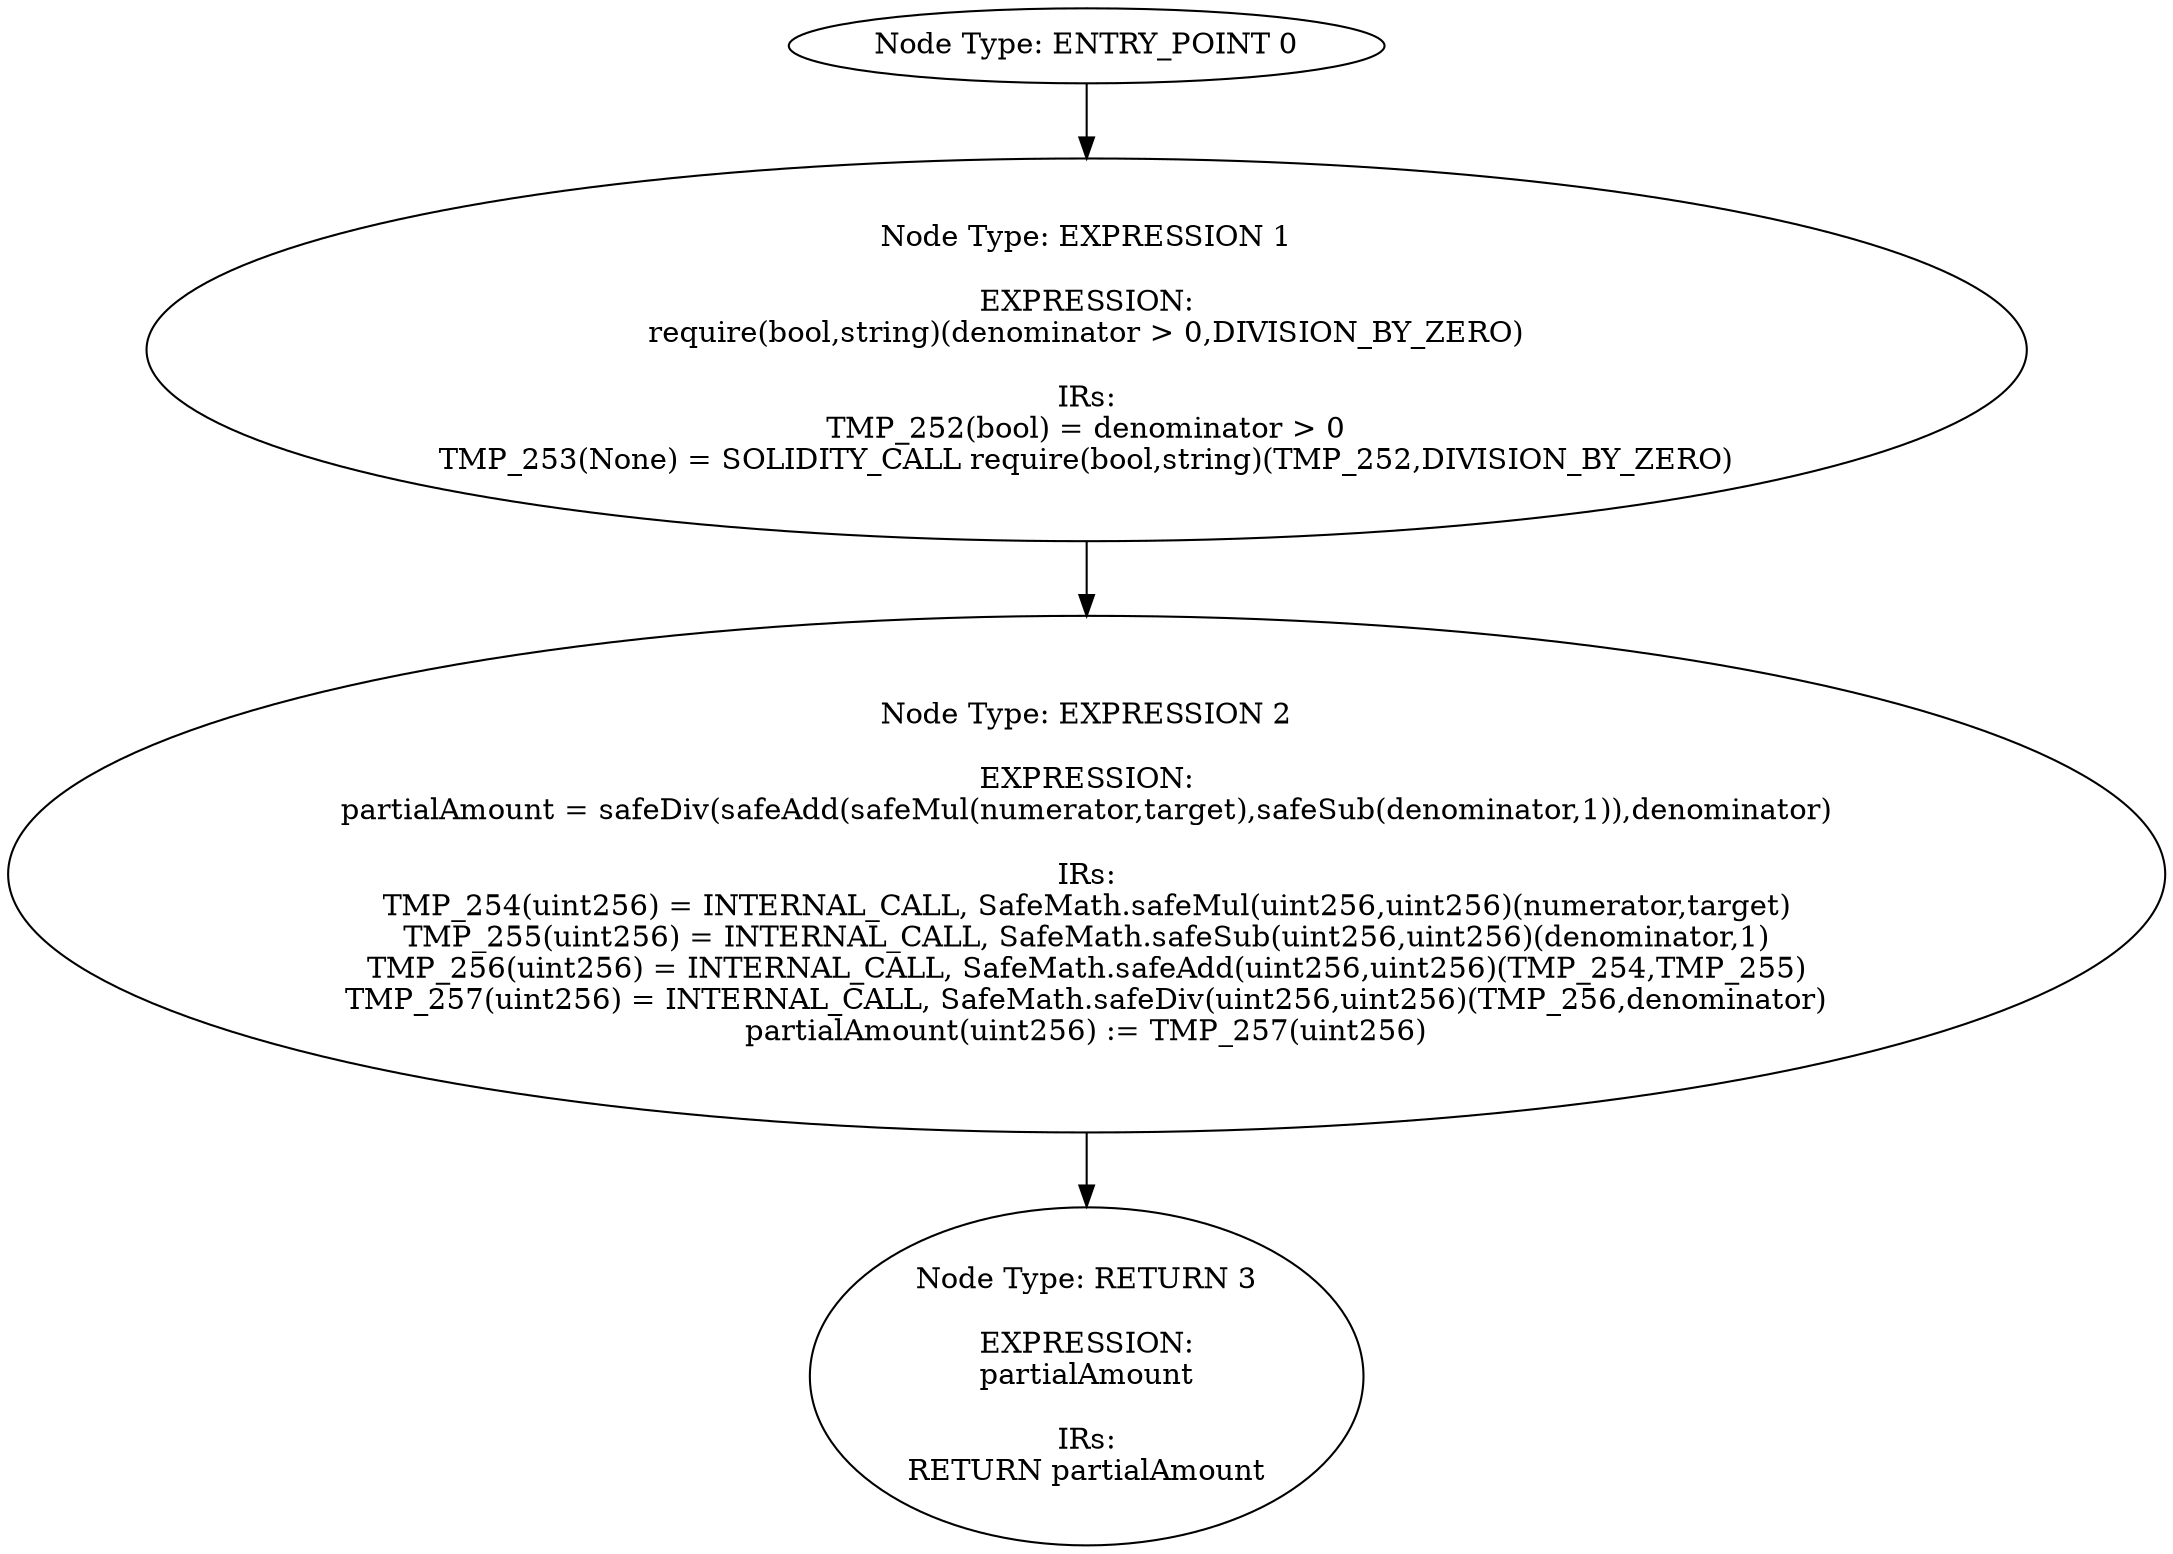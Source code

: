digraph{
0[label="Node Type: ENTRY_POINT 0
"];
0->1;
1[label="Node Type: EXPRESSION 1

EXPRESSION:
require(bool,string)(denominator > 0,DIVISION_BY_ZERO)

IRs:
TMP_252(bool) = denominator > 0
TMP_253(None) = SOLIDITY_CALL require(bool,string)(TMP_252,DIVISION_BY_ZERO)"];
1->2;
2[label="Node Type: EXPRESSION 2

EXPRESSION:
partialAmount = safeDiv(safeAdd(safeMul(numerator,target),safeSub(denominator,1)),denominator)

IRs:
TMP_254(uint256) = INTERNAL_CALL, SafeMath.safeMul(uint256,uint256)(numerator,target)
TMP_255(uint256) = INTERNAL_CALL, SafeMath.safeSub(uint256,uint256)(denominator,1)
TMP_256(uint256) = INTERNAL_CALL, SafeMath.safeAdd(uint256,uint256)(TMP_254,TMP_255)
TMP_257(uint256) = INTERNAL_CALL, SafeMath.safeDiv(uint256,uint256)(TMP_256,denominator)
partialAmount(uint256) := TMP_257(uint256)"];
2->3;
3[label="Node Type: RETURN 3

EXPRESSION:
partialAmount

IRs:
RETURN partialAmount"];
}
